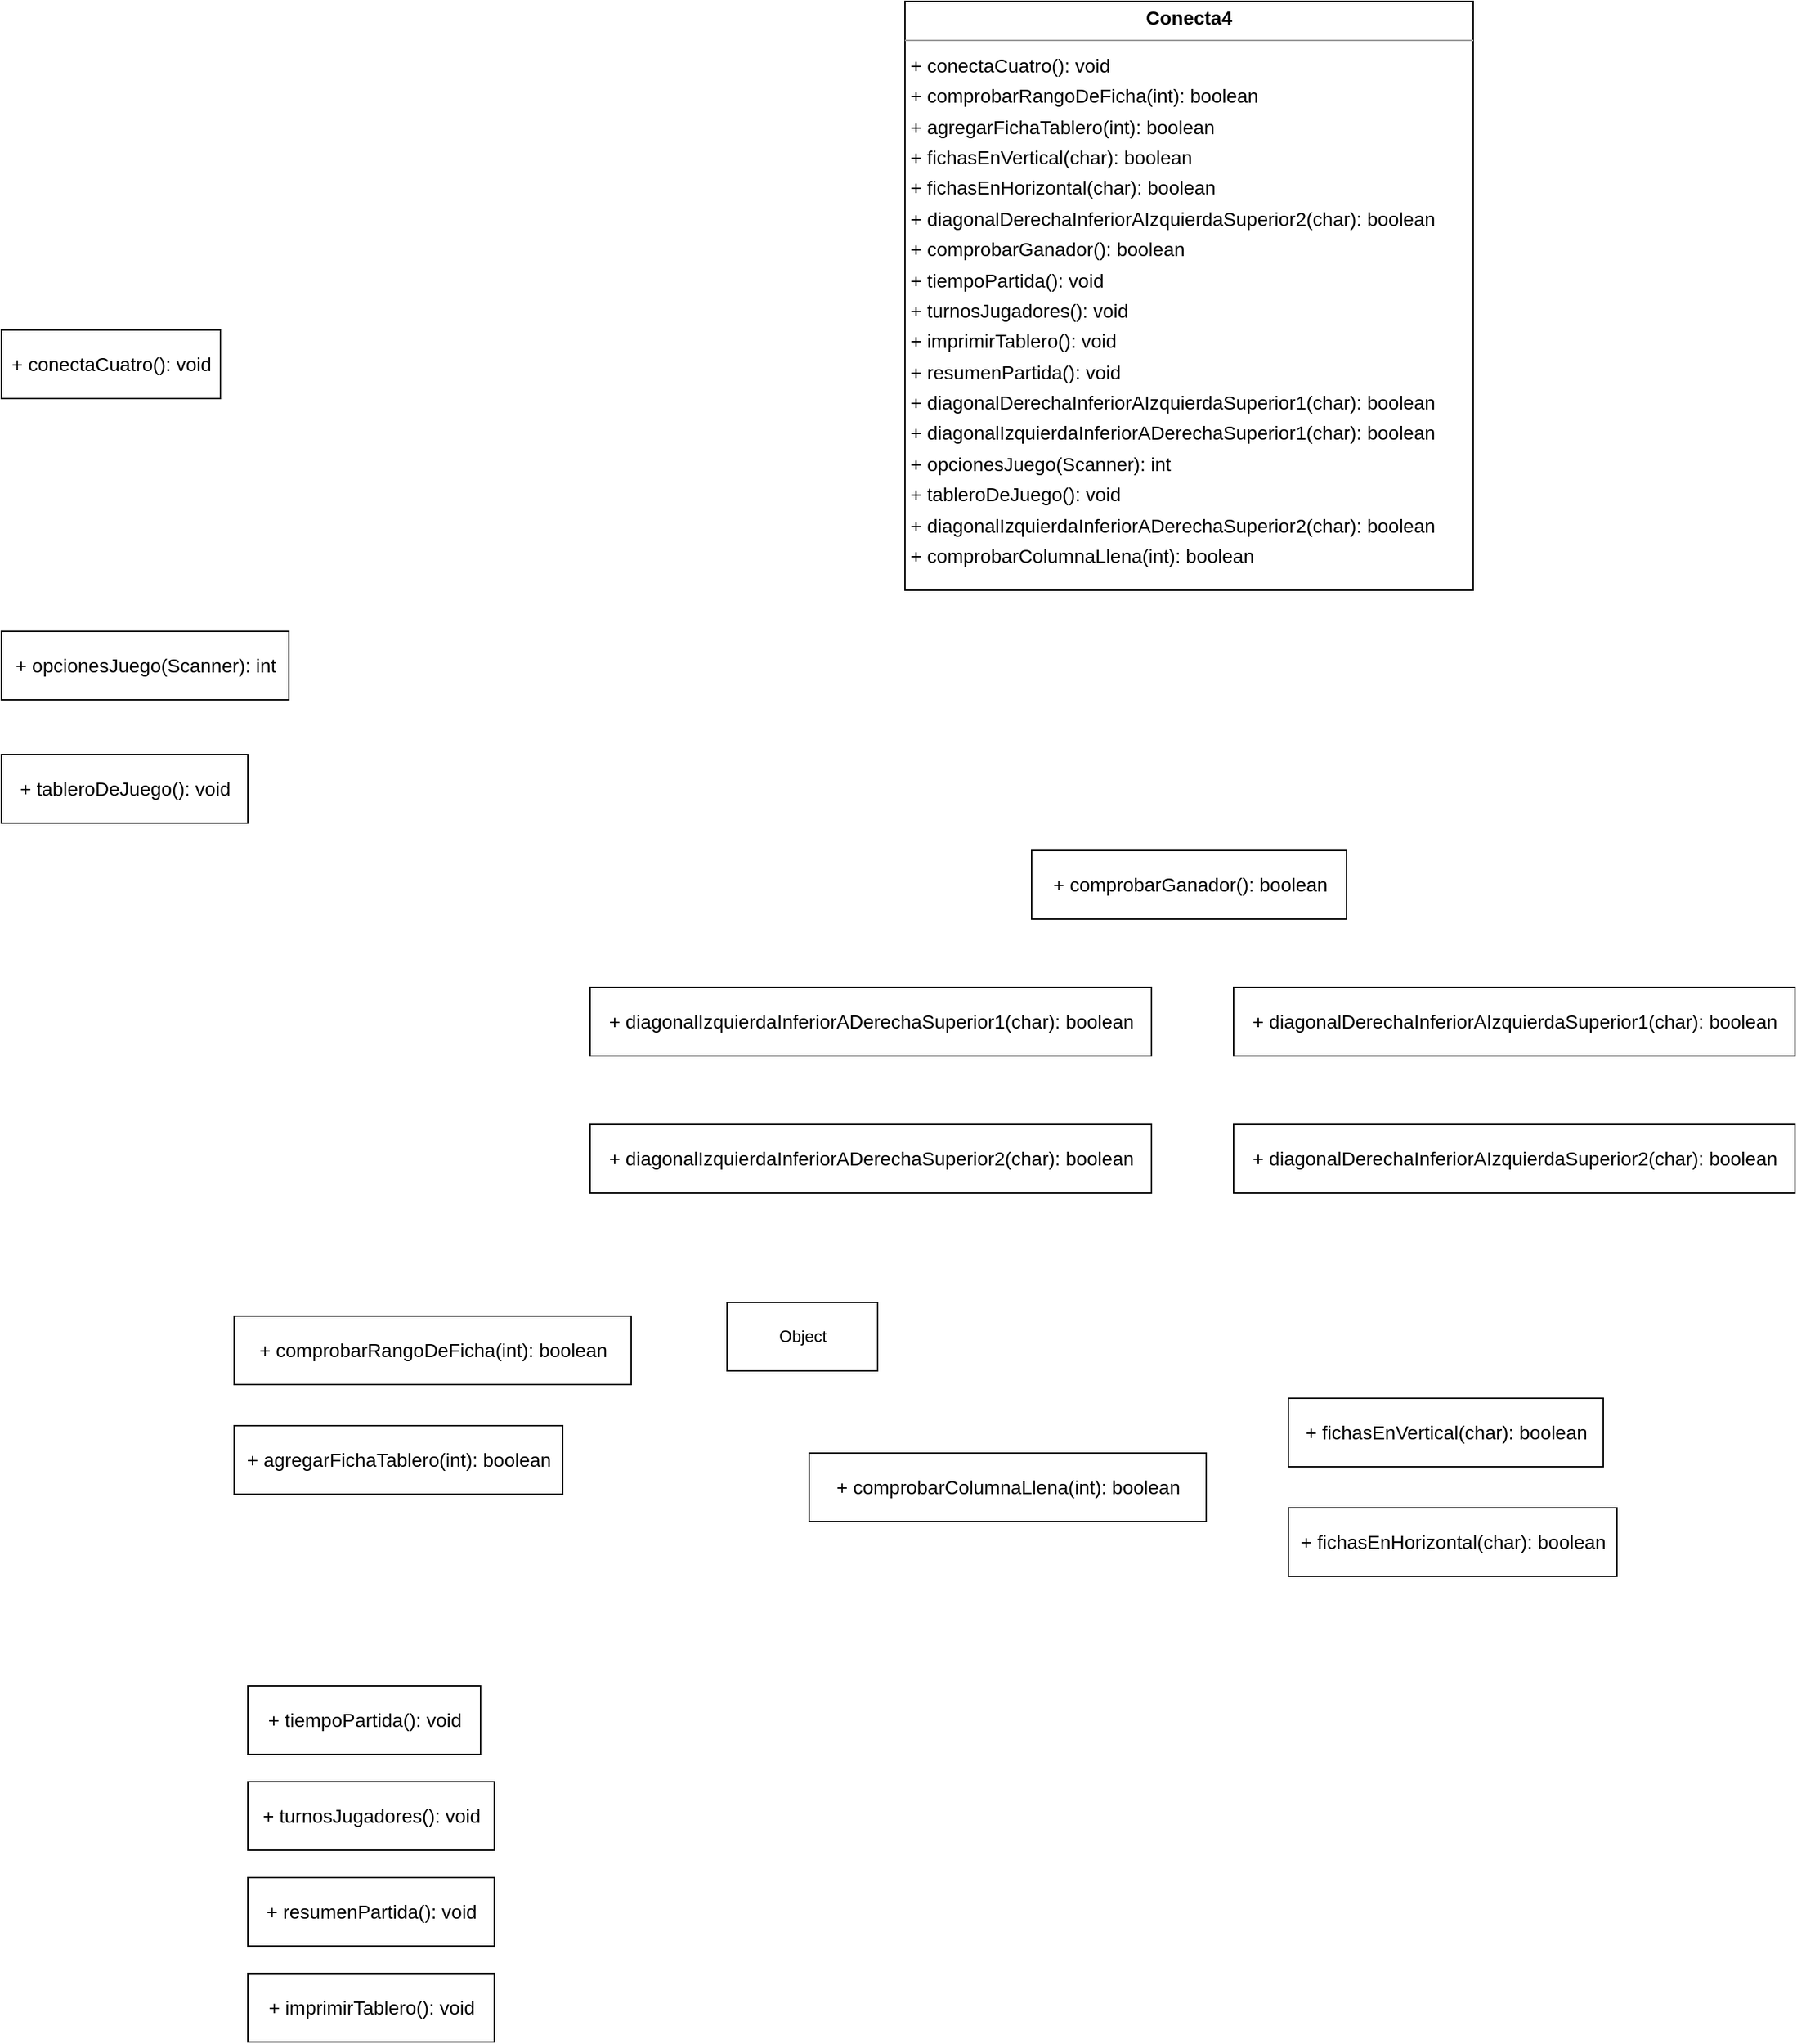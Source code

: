<mxfile version="20.5.3" type="embed"><diagram id="niHMEKWpn7_BpTSVb3m_" name="Page-1"><mxGraphModel dx="2438" dy="3068" grid="1" gridSize="10" guides="1" tooltips="1" connect="1" arrows="1" fold="1" page="0" pageScale="1" pageWidth="827" pageHeight="1169" background="none" math="0" shadow="0"><root><mxCell id="0"/><mxCell id="1" parent="0"/><mxCell id="node0" value="&lt;p style=&quot;margin:0px;margin-top:4px;text-align:center;&quot;&gt;&lt;b&gt;Conecta4&lt;/b&gt;&lt;/p&gt;&lt;hr size=&quot;1&quot;/&gt;&lt;p style=&quot;margin:0 0 0 4px;line-height:1.6;&quot;&gt;+ conectaCuatro(): void&lt;br/&gt;+ comprobarRangoDeFicha(int): boolean&lt;br/&gt;+ agregarFichaTablero(int): boolean&lt;br/&gt;+ fichasEnVertical(char): boolean&lt;br/&gt;+ fichasEnHorizontal(char): boolean&lt;br/&gt;+ diagonalDerechaInferiorAIzquierdaSuperior2(char): boolean&lt;br/&gt;+ comprobarGanador(): boolean&lt;br/&gt;+ tiempoPartida(): void&lt;br/&gt;+ turnosJugadores(): void&lt;br/&gt;+ imprimirTablero(): void&lt;br/&gt;+ resumenPartida(): void&lt;br/&gt;+ diagonalDerechaInferiorAIzquierdaSuperior1(char): boolean&lt;br/&gt;+ diagonalIzquierdaInferiorADerechaSuperior1(char): boolean&lt;br/&gt;+ opcionesJuego(Scanner): int&lt;br/&gt;+ tableroDeJuego(): void&lt;br/&gt;+ diagonalIzquierdaInferiorADerechaSuperior2(char): boolean&lt;br/&gt;+ comprobarColumnaLlena(int): boolean&lt;/p&gt;" style="verticalAlign=top;align=left;overflow=fill;fontSize=14;fontFamily=Helvetica;html=1;rounded=0;shadow=0;comic=0;labelBackgroundColor=none;strokeWidth=1;" parent="1" vertex="1"><mxGeometry x="-240" y="-1740" width="415" height="430" as="geometry"/></mxCell><mxCell id="2" value="&lt;span style=&quot;font-size: 14px; text-align: left;&quot;&gt;+ conectaCuatro(): void&lt;/span&gt;" style="html=1;" parent="1" vertex="1"><mxGeometry x="-900" y="-1500" width="160" height="50" as="geometry"/></mxCell><mxCell id="3" value="&lt;span style=&quot;font-size: 14px; text-align: left;&quot;&gt;+ comprobarRangoDeFicha(int): boolean&lt;/span&gt;" style="html=1;" parent="1" vertex="1"><mxGeometry x="-730" y="-780" width="290" height="50" as="geometry"/></mxCell><mxCell id="4" value="&lt;span style=&quot;font-size: 14px; text-align: left;&quot;&gt;+ agregarFichaTablero(int): boolean&lt;/span&gt;" style="html=1;" parent="1" vertex="1"><mxGeometry x="-730" y="-700" width="240" height="50" as="geometry"/></mxCell><mxCell id="5" value="&lt;span style=&quot;font-size: 14px; text-align: left;&quot;&gt;+ fichasEnVertical(char): boolean&lt;/span&gt;" style="html=1;" parent="1" vertex="1"><mxGeometry x="40" y="-720" width="230" height="50" as="geometry"/></mxCell><mxCell id="6" value="&lt;span style=&quot;font-size: 14px; text-align: left;&quot;&gt;+ fichasEnHorizontal(char): boolean&lt;/span&gt;" style="html=1;" parent="1" vertex="1"><mxGeometry x="40" y="-640" width="240" height="50" as="geometry"/></mxCell><mxCell id="7" value="Object" style="html=1;" parent="1" vertex="1"><mxGeometry x="-370" y="-790" width="110" height="50" as="geometry"/></mxCell><mxCell id="8" value="&lt;span style=&quot;font-size: 14px; text-align: left;&quot;&gt;+ comprobarGanador(): boolean&lt;/span&gt;" style="html=1;" parent="1" vertex="1"><mxGeometry x="-147.5" y="-1120" width="230" height="50" as="geometry"/></mxCell><mxCell id="9" value="&lt;span style=&quot;font-size: 14px; text-align: left;&quot;&gt;+ diagonalDerechaInferiorAIzquierdaSuperior2(char): boolean&lt;/span&gt;" style="html=1;" parent="1" vertex="1"><mxGeometry y="-920" width="410" height="50" as="geometry"/></mxCell><mxCell id="10" value="&lt;span style=&quot;font-size: 14px; text-align: left;&quot;&gt;+ resumenPartida(): void&lt;/span&gt;" style="html=1;" parent="1" vertex="1"><mxGeometry x="-720" y="-370" width="180" height="50" as="geometry"/></mxCell><mxCell id="11" value="&lt;span style=&quot;font-size: 14px; text-align: left;&quot;&gt;+ imprimirTablero(): void&lt;/span&gt;" style="html=1;" parent="1" vertex="1"><mxGeometry x="-720" y="-300" width="180" height="50" as="geometry"/></mxCell><mxCell id="12" value="&lt;span style=&quot;font-size: 14px; text-align: left;&quot;&gt;+ turnosJugadores(): void&lt;/span&gt;" style="html=1;" parent="1" vertex="1"><mxGeometry x="-720" y="-440" width="180" height="50" as="geometry"/></mxCell><mxCell id="13" value="&lt;span style=&quot;font-size: 14px; text-align: left;&quot;&gt;+ tiempoPartida(): void&lt;/span&gt;" style="html=1;" parent="1" vertex="1"><mxGeometry x="-720" y="-510" width="170" height="50" as="geometry"/></mxCell><mxCell id="14" value="&lt;span style=&quot;font-size: 14px; text-align: left;&quot;&gt;+ opcionesJuego(Scanner): int&lt;/span&gt;" style="html=1;" parent="1" vertex="1"><mxGeometry x="-900" y="-1280" width="210" height="50" as="geometry"/></mxCell><mxCell id="15" value="&lt;span style=&quot;font-size: 14px; text-align: left;&quot;&gt;+ diagonalDerechaInferiorAIzquierdaSuperior1(char): boolean&lt;/span&gt;" style="html=1;" parent="1" vertex="1"><mxGeometry y="-1020" width="410" height="50" as="geometry"/></mxCell><mxCell id="16" value="&lt;span style=&quot;font-size: 14px; text-align: left;&quot;&gt;+ diagonalIzquierdaInferiorADerechaSuperior1(char): boolean&lt;/span&gt;" style="html=1;" parent="1" vertex="1"><mxGeometry x="-470" y="-1020" width="410" height="50" as="geometry"/></mxCell><mxCell id="17" value="&lt;span style=&quot;font-size: 14px; text-align: left;&quot;&gt;+ diagonalIzquierdaInferiorADerechaSuperior2(char): boolean&lt;/span&gt;" style="html=1;" parent="1" vertex="1"><mxGeometry x="-470" y="-920" width="410" height="50" as="geometry"/></mxCell><mxCell id="18" value="&lt;span style=&quot;font-size: 14px; text-align: left;&quot;&gt;+ tableroDeJuego(): void&lt;/span&gt;" style="html=1;" parent="1" vertex="1"><mxGeometry x="-900" y="-1190" width="180" height="50" as="geometry"/></mxCell><mxCell id="19" value="&lt;span style=&quot;font-size: 14px; text-align: left;&quot;&gt;+ comprobarColumnaLlena(int): boolean&lt;/span&gt;" style="html=1;" parent="1" vertex="1"><mxGeometry x="-310" y="-680" width="290" height="50" as="geometry"/></mxCell></root></mxGraphModel></diagram></mxfile>
